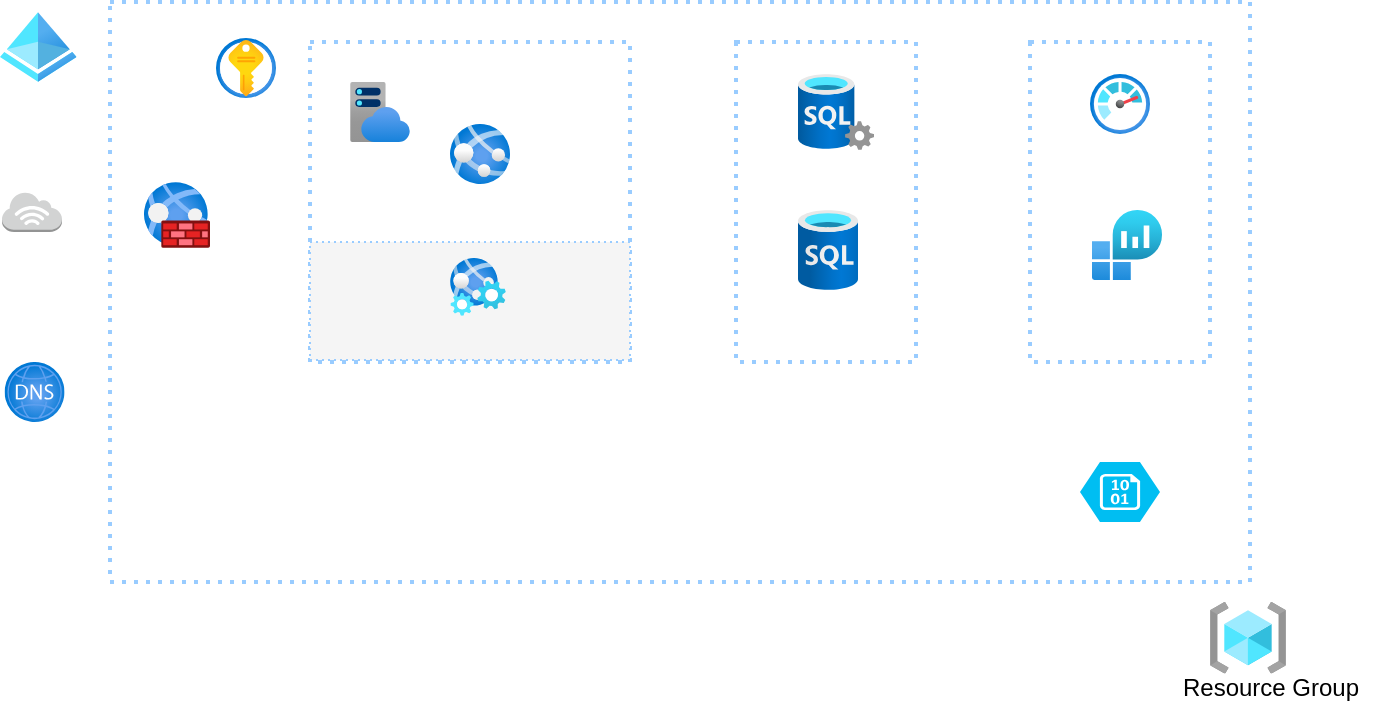 <mxfile version="23.1.8" type="github">
  <diagram name="Page-1" id="44-TJ2VjL3WcBLJgvvHb">
    <mxGraphModel dx="794" dy="412" grid="1" gridSize="10" guides="1" tooltips="1" connect="1" arrows="1" fold="1" page="1" pageScale="1" pageWidth="850" pageHeight="1100" math="0" shadow="0">
      <root>
        <mxCell id="0" />
        <mxCell id="1" parent="0" />
        <mxCell id="4dPitYSo7VQBLm2kUd2n-1" value="" style="image;aspect=fixed;html=1;points=[];align=center;fontSize=12;image=img/lib/azure2/general/Resource_Groups.svg;" vertex="1" parent="1">
          <mxGeometry x="700" y="410" width="38" height="35.76" as="geometry" />
        </mxCell>
        <mxCell id="4dPitYSo7VQBLm2kUd2n-2" value="" style="fontStyle=0;verticalAlign=top;align=center;spacingTop=-2;fillColor=none;rounded=0;whiteSpace=wrap;html=1;strokeColor=#99CCFF;strokeWidth=2;dashed=1;container=1;collapsible=0;expand=0;recursiveResize=0;dashPattern=1 2;" vertex="1" parent="1">
          <mxGeometry x="150" y="110" width="570" height="290" as="geometry" />
        </mxCell>
        <mxCell id="4dPitYSo7VQBLm2kUd2n-5" value="" style="fontStyle=0;verticalAlign=top;align=center;spacingTop=-2;fillColor=none;rounded=0;whiteSpace=wrap;html=1;strokeColor=#99CCFF;strokeWidth=2;dashed=1;container=1;collapsible=0;expand=0;recursiveResize=0;dashPattern=1 2;" vertex="1" parent="4dPitYSo7VQBLm2kUd2n-2">
          <mxGeometry x="460" y="20" width="90" height="160" as="geometry" />
        </mxCell>
        <mxCell id="4dPitYSo7VQBLm2kUd2n-21" value="" style="image;aspect=fixed;html=1;points=[];align=center;fontSize=12;image=img/lib/azure2/management_governance/Monitor.svg;" vertex="1" parent="4dPitYSo7VQBLm2kUd2n-5">
          <mxGeometry x="30" y="16" width="30" height="30" as="geometry" />
        </mxCell>
        <mxCell id="4dPitYSo7VQBLm2kUd2n-22" value="" style="image;aspect=fixed;html=1;points=[];align=center;fontSize=12;image=img/lib/azure2/analytics/Log_Analytics_Workspaces.svg;" vertex="1" parent="4dPitYSo7VQBLm2kUd2n-5">
          <mxGeometry x="31" y="84" width="35" height="35" as="geometry" />
        </mxCell>
        <mxCell id="4dPitYSo7VQBLm2kUd2n-6" value="" style="fontStyle=0;verticalAlign=top;align=center;spacingTop=-2;fillColor=none;rounded=0;whiteSpace=wrap;html=1;strokeColor=#99CCFF;strokeWidth=2;dashed=1;container=1;collapsible=0;expand=0;recursiveResize=0;dashPattern=1 2;" vertex="1" parent="4dPitYSo7VQBLm2kUd2n-2">
          <mxGeometry x="313" y="20" width="90" height="160" as="geometry" />
        </mxCell>
        <mxCell id="4dPitYSo7VQBLm2kUd2n-10" value="" style="image;aspect=fixed;html=1;points=[];align=center;fontSize=12;image=img/lib/azure2/databases/SQL_Server.svg;" vertex="1" parent="4dPitYSo7VQBLm2kUd2n-6">
          <mxGeometry x="31" y="16" width="38" height="38" as="geometry" />
        </mxCell>
        <mxCell id="4dPitYSo7VQBLm2kUd2n-11" value="" style="image;aspect=fixed;html=1;points=[];align=center;fontSize=12;image=img/lib/azure2/databases/SQL_Database.svg;" vertex="1" parent="4dPitYSo7VQBLm2kUd2n-6">
          <mxGeometry x="31" y="84" width="30" height="40" as="geometry" />
        </mxCell>
        <mxCell id="4dPitYSo7VQBLm2kUd2n-7" value="" style="fontStyle=0;verticalAlign=top;align=center;spacingTop=-2;fillColor=none;rounded=0;whiteSpace=wrap;html=1;strokeColor=#99CCFF;strokeWidth=2;dashed=1;container=1;collapsible=0;expand=0;recursiveResize=0;dashPattern=1 2;" vertex="1" parent="4dPitYSo7VQBLm2kUd2n-2">
          <mxGeometry x="100" y="20" width="160" height="160" as="geometry" />
        </mxCell>
        <mxCell id="4dPitYSo7VQBLm2kUd2n-8" value="" style="image;aspect=fixed;html=1;points=[];align=center;fontSize=12;image=img/lib/azure2/app_services/App_Services.svg;" vertex="1" parent="4dPitYSo7VQBLm2kUd2n-7">
          <mxGeometry x="70" y="41" width="30" height="30" as="geometry" />
        </mxCell>
        <mxCell id="4dPitYSo7VQBLm2kUd2n-9" value="" style="image;aspect=fixed;html=1;points=[];align=center;fontSize=12;image=img/lib/azure2/app_services/App_Service_Plans.svg;" vertex="1" parent="4dPitYSo7VQBLm2kUd2n-7">
          <mxGeometry x="20" y="20" width="30" height="30" as="geometry" />
        </mxCell>
        <mxCell id="4dPitYSo7VQBLm2kUd2n-13" value="" style="fontStyle=0;verticalAlign=top;align=center;spacingTop=-2;fillColor=#f5f5f5;rounded=0;whiteSpace=wrap;html=1;strokeColor=#99CCFF;strokeWidth=1;dashed=1;container=1;collapsible=0;expand=0;recursiveResize=0;dashPattern=1 2;fontColor=#333333;" vertex="1" parent="4dPitYSo7VQBLm2kUd2n-7">
          <mxGeometry y="100" width="160" height="59" as="geometry" />
        </mxCell>
        <mxCell id="4dPitYSo7VQBLm2kUd2n-15" value="" style="image;aspect=fixed;html=1;points=[];align=center;fontSize=12;image=img/lib/azure2/preview/Web_Environment.svg;" vertex="1" parent="4dPitYSo7VQBLm2kUd2n-13">
          <mxGeometry x="70" y="8" width="28" height="28.88" as="geometry" />
        </mxCell>
        <mxCell id="4dPitYSo7VQBLm2kUd2n-14" value="" style="image;aspect=fixed;html=1;points=[];align=center;fontSize=12;image=img/lib/azure2/security/Key_Vaults.svg;" vertex="1" parent="4dPitYSo7VQBLm2kUd2n-2">
          <mxGeometry x="53" y="18" width="30" height="30" as="geometry" />
        </mxCell>
        <mxCell id="4dPitYSo7VQBLm2kUd2n-16" value="" style="image;aspect=fixed;html=1;points=[];align=center;fontSize=12;image=img/lib/azure2/networking/Web_Application_Firewall_Policies_WAF.svg;" vertex="1" parent="4dPitYSo7VQBLm2kUd2n-2">
          <mxGeometry x="17" y="90" width="33" height="33" as="geometry" />
        </mxCell>
        <mxCell id="4dPitYSo7VQBLm2kUd2n-19" value="" style="verticalLabelPosition=bottom;html=1;verticalAlign=top;align=center;strokeColor=none;fillColor=#00BEF2;shape=mxgraph.azure.storage_blob;" vertex="1" parent="4dPitYSo7VQBLm2kUd2n-2">
          <mxGeometry x="485" y="230" width="40" height="30" as="geometry" />
        </mxCell>
        <mxCell id="4dPitYSo7VQBLm2kUd2n-3" value="Resource Group" style="text;html=1;align=center;verticalAlign=middle;resizable=0;points=[];autosize=1;strokeColor=none;fillColor=none;" vertex="1" parent="1">
          <mxGeometry x="675" y="438" width="110" height="30" as="geometry" />
        </mxCell>
        <mxCell id="4dPitYSo7VQBLm2kUd2n-17" value="" style="outlineConnect=0;dashed=0;verticalLabelPosition=bottom;verticalAlign=top;align=center;html=1;shape=mxgraph.aws3.internet_3;fillColor=#D2D3D3;gradientColor=none;" vertex="1" parent="1">
          <mxGeometry x="96" y="205" width="30" height="20" as="geometry" />
        </mxCell>
        <mxCell id="4dPitYSo7VQBLm2kUd2n-18" value="" style="image;aspect=fixed;html=1;points=[];align=center;fontSize=12;image=img/lib/azure2/identity/Azure_Active_Directory.svg;" vertex="1" parent="1">
          <mxGeometry x="95" y="115" width="38.28" height="35" as="geometry" />
        </mxCell>
        <mxCell id="4dPitYSo7VQBLm2kUd2n-20" value="" style="image;aspect=fixed;html=1;points=[];align=center;fontSize=12;image=img/lib/azure2/networking/DNS_Zones.svg;" vertex="1" parent="1">
          <mxGeometry x="97.28" y="290" width="30" height="30" as="geometry" />
        </mxCell>
      </root>
    </mxGraphModel>
  </diagram>
</mxfile>
